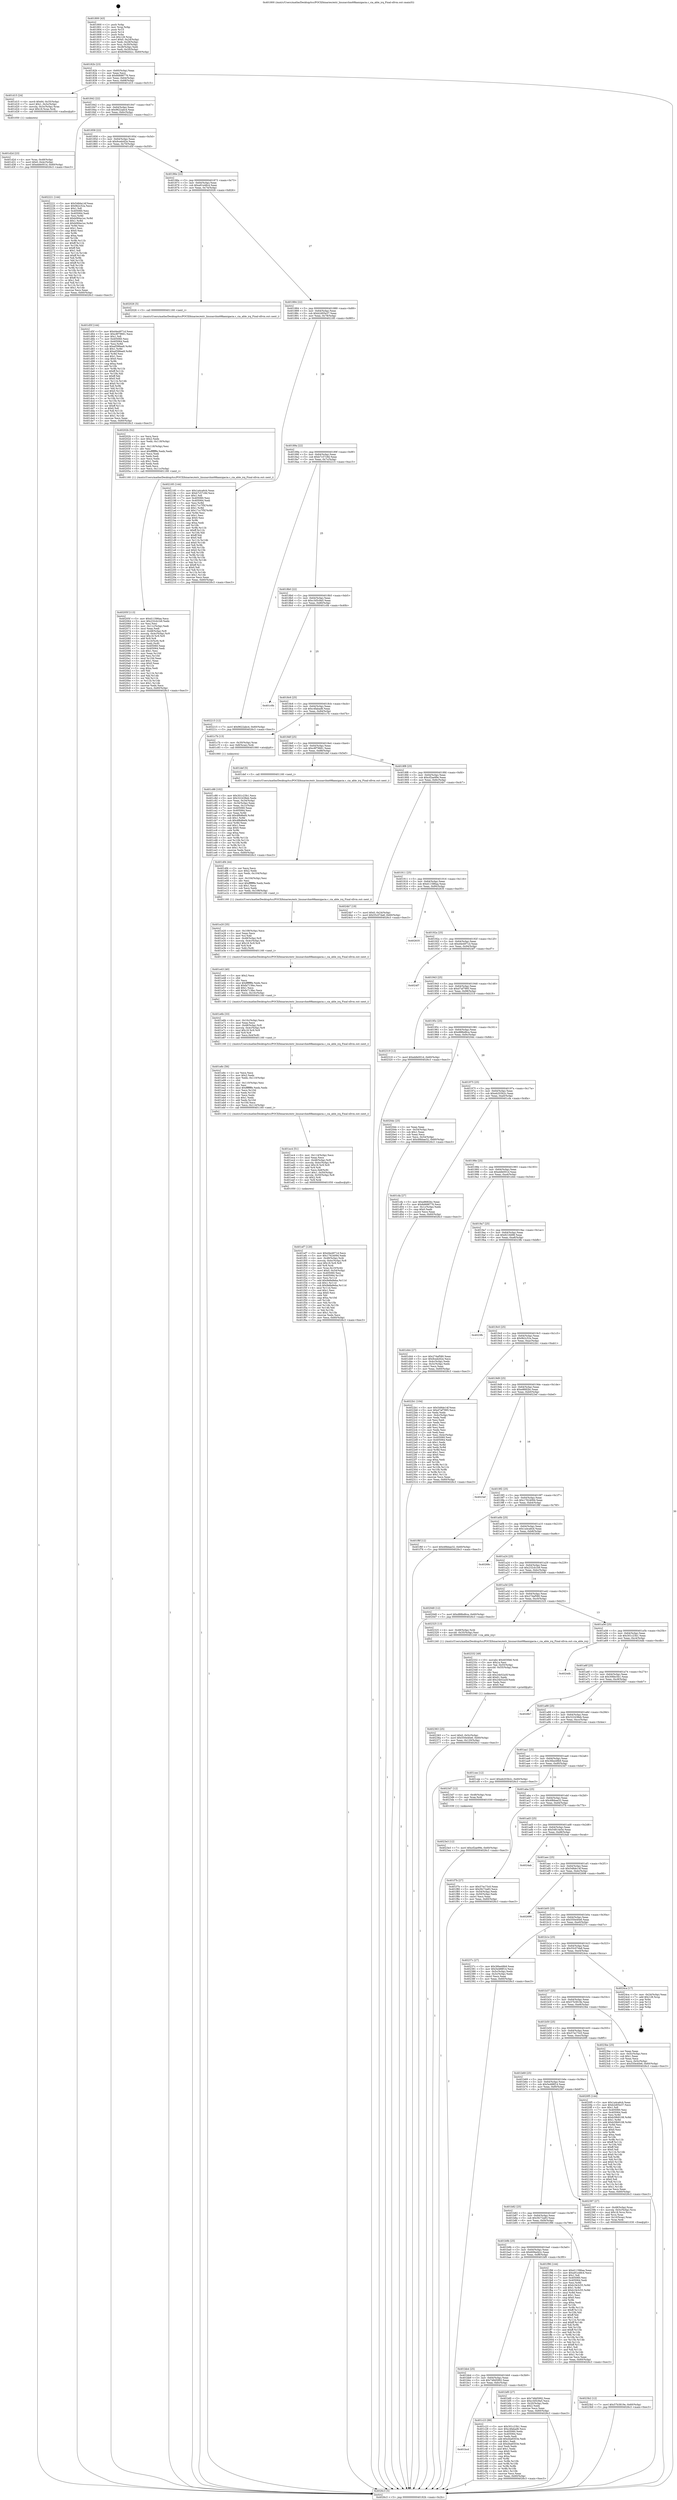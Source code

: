 digraph "0x401800" {
  label = "0x401800 (/mnt/c/Users/mathe/Desktop/tcc/POCII/binaries/extr_linuxarchm68kamigacia.c_cia_able_irq_Final-ollvm.out::main(0))"
  labelloc = "t"
  node[shape=record]

  Entry [label="",width=0.3,height=0.3,shape=circle,fillcolor=black,style=filled]
  "0x40182b" [label="{
     0x40182b [23]\l
     | [instrs]\l
     &nbsp;&nbsp;0x40182b \<+3\>: mov -0x60(%rbp),%eax\l
     &nbsp;&nbsp;0x40182e \<+2\>: mov %eax,%ecx\l
     &nbsp;&nbsp;0x401830 \<+6\>: sub $0x8d688776,%ecx\l
     &nbsp;&nbsp;0x401836 \<+3\>: mov %eax,-0x64(%rbp)\l
     &nbsp;&nbsp;0x401839 \<+3\>: mov %ecx,-0x68(%rbp)\l
     &nbsp;&nbsp;0x40183c \<+6\>: je 0000000000401d15 \<main+0x515\>\l
  }"]
  "0x401d15" [label="{
     0x401d15 [24]\l
     | [instrs]\l
     &nbsp;&nbsp;0x401d15 \<+4\>: movb $0x64,-0x35(%rbp)\l
     &nbsp;&nbsp;0x401d19 \<+7\>: movl $0x1,-0x3c(%rbp)\l
     &nbsp;&nbsp;0x401d20 \<+4\>: movslq -0x3c(%rbp),%rax\l
     &nbsp;&nbsp;0x401d24 \<+4\>: imul $0x18,%rax,%rdi\l
     &nbsp;&nbsp;0x401d28 \<+5\>: call 0000000000401050 \<malloc@plt\>\l
     | [calls]\l
     &nbsp;&nbsp;0x401050 \{1\} (unknown)\l
  }"]
  "0x401842" [label="{
     0x401842 [22]\l
     | [instrs]\l
     &nbsp;&nbsp;0x401842 \<+5\>: jmp 0000000000401847 \<main+0x47\>\l
     &nbsp;&nbsp;0x401847 \<+3\>: mov -0x64(%rbp),%eax\l
     &nbsp;&nbsp;0x40184a \<+5\>: sub $0x9622abc4,%eax\l
     &nbsp;&nbsp;0x40184f \<+3\>: mov %eax,-0x6c(%rbp)\l
     &nbsp;&nbsp;0x401852 \<+6\>: je 0000000000402221 \<main+0xa21\>\l
  }"]
  Exit [label="",width=0.3,height=0.3,shape=circle,fillcolor=black,style=filled,peripheries=2]
  "0x402221" [label="{
     0x402221 [144]\l
     | [instrs]\l
     &nbsp;&nbsp;0x402221 \<+5\>: mov $0x548de14f,%eax\l
     &nbsp;&nbsp;0x402226 \<+5\>: mov $0x9b2c52a,%ecx\l
     &nbsp;&nbsp;0x40222b \<+2\>: mov $0x1,%dl\l
     &nbsp;&nbsp;0x40222d \<+7\>: mov 0x405060,%esi\l
     &nbsp;&nbsp;0x402234 \<+7\>: mov 0x405064,%edi\l
     &nbsp;&nbsp;0x40223b \<+3\>: mov %esi,%r8d\l
     &nbsp;&nbsp;0x40223e \<+7\>: add $0xb084a1ec,%r8d\l
     &nbsp;&nbsp;0x402245 \<+4\>: sub $0x1,%r8d\l
     &nbsp;&nbsp;0x402249 \<+7\>: sub $0xb084a1ec,%r8d\l
     &nbsp;&nbsp;0x402250 \<+4\>: imul %r8d,%esi\l
     &nbsp;&nbsp;0x402254 \<+3\>: and $0x1,%esi\l
     &nbsp;&nbsp;0x402257 \<+3\>: cmp $0x0,%esi\l
     &nbsp;&nbsp;0x40225a \<+4\>: sete %r9b\l
     &nbsp;&nbsp;0x40225e \<+3\>: cmp $0xa,%edi\l
     &nbsp;&nbsp;0x402261 \<+4\>: setl %r10b\l
     &nbsp;&nbsp;0x402265 \<+3\>: mov %r9b,%r11b\l
     &nbsp;&nbsp;0x402268 \<+4\>: xor $0xff,%r11b\l
     &nbsp;&nbsp;0x40226c \<+3\>: mov %r10b,%bl\l
     &nbsp;&nbsp;0x40226f \<+3\>: xor $0xff,%bl\l
     &nbsp;&nbsp;0x402272 \<+3\>: xor $0x1,%dl\l
     &nbsp;&nbsp;0x402275 \<+3\>: mov %r11b,%r14b\l
     &nbsp;&nbsp;0x402278 \<+4\>: and $0xff,%r14b\l
     &nbsp;&nbsp;0x40227c \<+3\>: and %dl,%r9b\l
     &nbsp;&nbsp;0x40227f \<+3\>: mov %bl,%r15b\l
     &nbsp;&nbsp;0x402282 \<+4\>: and $0xff,%r15b\l
     &nbsp;&nbsp;0x402286 \<+3\>: and %dl,%r10b\l
     &nbsp;&nbsp;0x402289 \<+3\>: or %r9b,%r14b\l
     &nbsp;&nbsp;0x40228c \<+3\>: or %r10b,%r15b\l
     &nbsp;&nbsp;0x40228f \<+3\>: xor %r15b,%r14b\l
     &nbsp;&nbsp;0x402292 \<+3\>: or %bl,%r11b\l
     &nbsp;&nbsp;0x402295 \<+4\>: xor $0xff,%r11b\l
     &nbsp;&nbsp;0x402299 \<+3\>: or $0x1,%dl\l
     &nbsp;&nbsp;0x40229c \<+3\>: and %dl,%r11b\l
     &nbsp;&nbsp;0x40229f \<+3\>: or %r11b,%r14b\l
     &nbsp;&nbsp;0x4022a2 \<+4\>: test $0x1,%r14b\l
     &nbsp;&nbsp;0x4022a6 \<+3\>: cmovne %ecx,%eax\l
     &nbsp;&nbsp;0x4022a9 \<+3\>: mov %eax,-0x60(%rbp)\l
     &nbsp;&nbsp;0x4022ac \<+5\>: jmp 00000000004026c3 \<main+0xec3\>\l
  }"]
  "0x401858" [label="{
     0x401858 [22]\l
     | [instrs]\l
     &nbsp;&nbsp;0x401858 \<+5\>: jmp 000000000040185d \<main+0x5d\>\l
     &nbsp;&nbsp;0x40185d \<+3\>: mov -0x64(%rbp),%eax\l
     &nbsp;&nbsp;0x401860 \<+5\>: sub $0x9cedc62e,%eax\l
     &nbsp;&nbsp;0x401865 \<+3\>: mov %eax,-0x70(%rbp)\l
     &nbsp;&nbsp;0x401868 \<+6\>: je 0000000000401d5f \<main+0x55f\>\l
  }"]
  "0x4023e3" [label="{
     0x4023e3 [12]\l
     | [instrs]\l
     &nbsp;&nbsp;0x4023e3 \<+7\>: movl $0xcf2ae99e,-0x60(%rbp)\l
     &nbsp;&nbsp;0x4023ea \<+5\>: jmp 00000000004026c3 \<main+0xec3\>\l
  }"]
  "0x401d5f" [label="{
     0x401d5f [144]\l
     | [instrs]\l
     &nbsp;&nbsp;0x401d5f \<+5\>: mov $0xd4e4971d,%eax\l
     &nbsp;&nbsp;0x401d64 \<+5\>: mov $0xc8f79661,%ecx\l
     &nbsp;&nbsp;0x401d69 \<+2\>: mov $0x1,%dl\l
     &nbsp;&nbsp;0x401d6b \<+7\>: mov 0x405060,%esi\l
     &nbsp;&nbsp;0x401d72 \<+7\>: mov 0x405064,%edi\l
     &nbsp;&nbsp;0x401d79 \<+3\>: mov %esi,%r8d\l
     &nbsp;&nbsp;0x401d7c \<+7\>: sub $0xef396ee9,%r8d\l
     &nbsp;&nbsp;0x401d83 \<+4\>: sub $0x1,%r8d\l
     &nbsp;&nbsp;0x401d87 \<+7\>: add $0xef396ee9,%r8d\l
     &nbsp;&nbsp;0x401d8e \<+4\>: imul %r8d,%esi\l
     &nbsp;&nbsp;0x401d92 \<+3\>: and $0x1,%esi\l
     &nbsp;&nbsp;0x401d95 \<+3\>: cmp $0x0,%esi\l
     &nbsp;&nbsp;0x401d98 \<+4\>: sete %r9b\l
     &nbsp;&nbsp;0x401d9c \<+3\>: cmp $0xa,%edi\l
     &nbsp;&nbsp;0x401d9f \<+4\>: setl %r10b\l
     &nbsp;&nbsp;0x401da3 \<+3\>: mov %r9b,%r11b\l
     &nbsp;&nbsp;0x401da6 \<+4\>: xor $0xff,%r11b\l
     &nbsp;&nbsp;0x401daa \<+3\>: mov %r10b,%bl\l
     &nbsp;&nbsp;0x401dad \<+3\>: xor $0xff,%bl\l
     &nbsp;&nbsp;0x401db0 \<+3\>: xor $0x0,%dl\l
     &nbsp;&nbsp;0x401db3 \<+3\>: mov %r11b,%r14b\l
     &nbsp;&nbsp;0x401db6 \<+4\>: and $0x0,%r14b\l
     &nbsp;&nbsp;0x401dba \<+3\>: and %dl,%r9b\l
     &nbsp;&nbsp;0x401dbd \<+3\>: mov %bl,%r15b\l
     &nbsp;&nbsp;0x401dc0 \<+4\>: and $0x0,%r15b\l
     &nbsp;&nbsp;0x401dc4 \<+3\>: and %dl,%r10b\l
     &nbsp;&nbsp;0x401dc7 \<+3\>: or %r9b,%r14b\l
     &nbsp;&nbsp;0x401dca \<+3\>: or %r10b,%r15b\l
     &nbsp;&nbsp;0x401dcd \<+3\>: xor %r15b,%r14b\l
     &nbsp;&nbsp;0x401dd0 \<+3\>: or %bl,%r11b\l
     &nbsp;&nbsp;0x401dd3 \<+4\>: xor $0xff,%r11b\l
     &nbsp;&nbsp;0x401dd7 \<+3\>: or $0x0,%dl\l
     &nbsp;&nbsp;0x401dda \<+3\>: and %dl,%r11b\l
     &nbsp;&nbsp;0x401ddd \<+3\>: or %r11b,%r14b\l
     &nbsp;&nbsp;0x401de0 \<+4\>: test $0x1,%r14b\l
     &nbsp;&nbsp;0x401de4 \<+3\>: cmovne %ecx,%eax\l
     &nbsp;&nbsp;0x401de7 \<+3\>: mov %eax,-0x60(%rbp)\l
     &nbsp;&nbsp;0x401dea \<+5\>: jmp 00000000004026c3 \<main+0xec3\>\l
  }"]
  "0x40186e" [label="{
     0x40186e [22]\l
     | [instrs]\l
     &nbsp;&nbsp;0x40186e \<+5\>: jmp 0000000000401873 \<main+0x73\>\l
     &nbsp;&nbsp;0x401873 \<+3\>: mov -0x64(%rbp),%eax\l
     &nbsp;&nbsp;0x401876 \<+5\>: sub $0xa91e48c4,%eax\l
     &nbsp;&nbsp;0x40187b \<+3\>: mov %eax,-0x74(%rbp)\l
     &nbsp;&nbsp;0x40187e \<+6\>: je 0000000000402026 \<main+0x826\>\l
  }"]
  "0x4023b2" [label="{
     0x4023b2 [12]\l
     | [instrs]\l
     &nbsp;&nbsp;0x4023b2 \<+7\>: movl $0x57b3819e,-0x60(%rbp)\l
     &nbsp;&nbsp;0x4023b9 \<+5\>: jmp 00000000004026c3 \<main+0xec3\>\l
  }"]
  "0x402026" [label="{
     0x402026 [5]\l
     | [instrs]\l
     &nbsp;&nbsp;0x402026 \<+5\>: call 0000000000401160 \<next_i\>\l
     | [calls]\l
     &nbsp;&nbsp;0x401160 \{1\} (/mnt/c/Users/mathe/Desktop/tcc/POCII/binaries/extr_linuxarchm68kamigacia.c_cia_able_irq_Final-ollvm.out::next_i)\l
  }"]
  "0x401884" [label="{
     0x401884 [22]\l
     | [instrs]\l
     &nbsp;&nbsp;0x401884 \<+5\>: jmp 0000000000401889 \<main+0x89\>\l
     &nbsp;&nbsp;0x401889 \<+3\>: mov -0x64(%rbp),%eax\l
     &nbsp;&nbsp;0x40188c \<+5\>: sub $0xb2d05e37,%eax\l
     &nbsp;&nbsp;0x401891 \<+3\>: mov %eax,-0x78(%rbp)\l
     &nbsp;&nbsp;0x401894 \<+6\>: je 0000000000402185 \<main+0x985\>\l
  }"]
  "0x402363" [label="{
     0x402363 [25]\l
     | [instrs]\l
     &nbsp;&nbsp;0x402363 \<+7\>: movl $0x0,-0x5c(%rbp)\l
     &nbsp;&nbsp;0x40236a \<+7\>: movl $0x550e40e6,-0x60(%rbp)\l
     &nbsp;&nbsp;0x402371 \<+6\>: mov %eax,-0x120(%rbp)\l
     &nbsp;&nbsp;0x402377 \<+5\>: jmp 00000000004026c3 \<main+0xec3\>\l
  }"]
  "0x402185" [label="{
     0x402185 [144]\l
     | [instrs]\l
     &nbsp;&nbsp;0x402185 \<+5\>: mov $0x1a4ca6cb,%eax\l
     &nbsp;&nbsp;0x40218a \<+5\>: mov $0xb7c57c9d,%ecx\l
     &nbsp;&nbsp;0x40218f \<+2\>: mov $0x1,%dl\l
     &nbsp;&nbsp;0x402191 \<+7\>: mov 0x405060,%esi\l
     &nbsp;&nbsp;0x402198 \<+7\>: mov 0x405064,%edi\l
     &nbsp;&nbsp;0x40219f \<+3\>: mov %esi,%r8d\l
     &nbsp;&nbsp;0x4021a2 \<+7\>: sub $0x17cc7f5f,%r8d\l
     &nbsp;&nbsp;0x4021a9 \<+4\>: sub $0x1,%r8d\l
     &nbsp;&nbsp;0x4021ad \<+7\>: add $0x17cc7f5f,%r8d\l
     &nbsp;&nbsp;0x4021b4 \<+4\>: imul %r8d,%esi\l
     &nbsp;&nbsp;0x4021b8 \<+3\>: and $0x1,%esi\l
     &nbsp;&nbsp;0x4021bb \<+3\>: cmp $0x0,%esi\l
     &nbsp;&nbsp;0x4021be \<+4\>: sete %r9b\l
     &nbsp;&nbsp;0x4021c2 \<+3\>: cmp $0xa,%edi\l
     &nbsp;&nbsp;0x4021c5 \<+4\>: setl %r10b\l
     &nbsp;&nbsp;0x4021c9 \<+3\>: mov %r9b,%r11b\l
     &nbsp;&nbsp;0x4021cc \<+4\>: xor $0xff,%r11b\l
     &nbsp;&nbsp;0x4021d0 \<+3\>: mov %r10b,%bl\l
     &nbsp;&nbsp;0x4021d3 \<+3\>: xor $0xff,%bl\l
     &nbsp;&nbsp;0x4021d6 \<+3\>: xor $0x0,%dl\l
     &nbsp;&nbsp;0x4021d9 \<+3\>: mov %r11b,%r14b\l
     &nbsp;&nbsp;0x4021dc \<+4\>: and $0x0,%r14b\l
     &nbsp;&nbsp;0x4021e0 \<+3\>: and %dl,%r9b\l
     &nbsp;&nbsp;0x4021e3 \<+3\>: mov %bl,%r15b\l
     &nbsp;&nbsp;0x4021e6 \<+4\>: and $0x0,%r15b\l
     &nbsp;&nbsp;0x4021ea \<+3\>: and %dl,%r10b\l
     &nbsp;&nbsp;0x4021ed \<+3\>: or %r9b,%r14b\l
     &nbsp;&nbsp;0x4021f0 \<+3\>: or %r10b,%r15b\l
     &nbsp;&nbsp;0x4021f3 \<+3\>: xor %r15b,%r14b\l
     &nbsp;&nbsp;0x4021f6 \<+3\>: or %bl,%r11b\l
     &nbsp;&nbsp;0x4021f9 \<+4\>: xor $0xff,%r11b\l
     &nbsp;&nbsp;0x4021fd \<+3\>: or $0x0,%dl\l
     &nbsp;&nbsp;0x402200 \<+3\>: and %dl,%r11b\l
     &nbsp;&nbsp;0x402203 \<+3\>: or %r11b,%r14b\l
     &nbsp;&nbsp;0x402206 \<+4\>: test $0x1,%r14b\l
     &nbsp;&nbsp;0x40220a \<+3\>: cmovne %ecx,%eax\l
     &nbsp;&nbsp;0x40220d \<+3\>: mov %eax,-0x60(%rbp)\l
     &nbsp;&nbsp;0x402210 \<+5\>: jmp 00000000004026c3 \<main+0xec3\>\l
  }"]
  "0x40189a" [label="{
     0x40189a [22]\l
     | [instrs]\l
     &nbsp;&nbsp;0x40189a \<+5\>: jmp 000000000040189f \<main+0x9f\>\l
     &nbsp;&nbsp;0x40189f \<+3\>: mov -0x64(%rbp),%eax\l
     &nbsp;&nbsp;0x4018a2 \<+5\>: sub $0xb7c57c9d,%eax\l
     &nbsp;&nbsp;0x4018a7 \<+3\>: mov %eax,-0x7c(%rbp)\l
     &nbsp;&nbsp;0x4018aa \<+6\>: je 0000000000402215 \<main+0xa15\>\l
  }"]
  "0x402332" [label="{
     0x402332 [49]\l
     | [instrs]\l
     &nbsp;&nbsp;0x402332 \<+10\>: movabs $0x4030b6,%rdi\l
     &nbsp;&nbsp;0x40233c \<+5\>: mov $0x1a,%esi\l
     &nbsp;&nbsp;0x402341 \<+3\>: mov %al,-0x55(%rbp)\l
     &nbsp;&nbsp;0x402344 \<+4\>: movzbl -0x55(%rbp),%eax\l
     &nbsp;&nbsp;0x402348 \<+1\>: cltd\l
     &nbsp;&nbsp;0x402349 \<+2\>: idiv %esi\l
     &nbsp;&nbsp;0x40234b \<+6\>: sub $0x24b52a5f,%edx\l
     &nbsp;&nbsp;0x402351 \<+3\>: add $0x61,%edx\l
     &nbsp;&nbsp;0x402354 \<+6\>: add $0x24b52a5f,%edx\l
     &nbsp;&nbsp;0x40235a \<+2\>: mov %edx,%esi\l
     &nbsp;&nbsp;0x40235c \<+2\>: mov $0x0,%al\l
     &nbsp;&nbsp;0x40235e \<+5\>: call 0000000000401040 \<printf@plt\>\l
     | [calls]\l
     &nbsp;&nbsp;0x401040 \{1\} (unknown)\l
  }"]
  "0x402215" [label="{
     0x402215 [12]\l
     | [instrs]\l
     &nbsp;&nbsp;0x402215 \<+7\>: movl $0x9622abc4,-0x60(%rbp)\l
     &nbsp;&nbsp;0x40221c \<+5\>: jmp 00000000004026c3 \<main+0xec3\>\l
  }"]
  "0x4018b0" [label="{
     0x4018b0 [22]\l
     | [instrs]\l
     &nbsp;&nbsp;0x4018b0 \<+5\>: jmp 00000000004018b5 \<main+0xb5\>\l
     &nbsp;&nbsp;0x4018b5 \<+3\>: mov -0x64(%rbp),%eax\l
     &nbsp;&nbsp;0x4018b8 \<+5\>: sub $0xc3d5c9a5,%eax\l
     &nbsp;&nbsp;0x4018bd \<+3\>: mov %eax,-0x80(%rbp)\l
     &nbsp;&nbsp;0x4018c0 \<+6\>: je 0000000000401c0b \<main+0x40b\>\l
  }"]
  "0x40205f" [label="{
     0x40205f [113]\l
     | [instrs]\l
     &nbsp;&nbsp;0x40205f \<+5\>: mov $0xd11586aa,%ecx\l
     &nbsp;&nbsp;0x402064 \<+5\>: mov $0x232cb1b9,%edx\l
     &nbsp;&nbsp;0x402069 \<+2\>: xor %esi,%esi\l
     &nbsp;&nbsp;0x40206b \<+6\>: mov -0x11c(%rbp),%edi\l
     &nbsp;&nbsp;0x402071 \<+3\>: imul %eax,%edi\l
     &nbsp;&nbsp;0x402074 \<+4\>: mov -0x48(%rbp),%r8\l
     &nbsp;&nbsp;0x402078 \<+4\>: movslq -0x4c(%rbp),%r9\l
     &nbsp;&nbsp;0x40207c \<+4\>: imul $0x18,%r9,%r9\l
     &nbsp;&nbsp;0x402080 \<+3\>: add %r9,%r8\l
     &nbsp;&nbsp;0x402083 \<+4\>: mov 0x10(%r8),%r8\l
     &nbsp;&nbsp;0x402087 \<+3\>: mov %edi,(%r8)\l
     &nbsp;&nbsp;0x40208a \<+7\>: mov 0x405060,%eax\l
     &nbsp;&nbsp;0x402091 \<+7\>: mov 0x405064,%edi\l
     &nbsp;&nbsp;0x402098 \<+3\>: sub $0x1,%esi\l
     &nbsp;&nbsp;0x40209b \<+3\>: mov %eax,%r10d\l
     &nbsp;&nbsp;0x40209e \<+3\>: add %esi,%r10d\l
     &nbsp;&nbsp;0x4020a1 \<+4\>: imul %r10d,%eax\l
     &nbsp;&nbsp;0x4020a5 \<+3\>: and $0x1,%eax\l
     &nbsp;&nbsp;0x4020a8 \<+3\>: cmp $0x0,%eax\l
     &nbsp;&nbsp;0x4020ab \<+4\>: sete %r11b\l
     &nbsp;&nbsp;0x4020af \<+3\>: cmp $0xa,%edi\l
     &nbsp;&nbsp;0x4020b2 \<+3\>: setl %bl\l
     &nbsp;&nbsp;0x4020b5 \<+3\>: mov %r11b,%r14b\l
     &nbsp;&nbsp;0x4020b8 \<+3\>: and %bl,%r14b\l
     &nbsp;&nbsp;0x4020bb \<+3\>: xor %bl,%r11b\l
     &nbsp;&nbsp;0x4020be \<+3\>: or %r11b,%r14b\l
     &nbsp;&nbsp;0x4020c1 \<+4\>: test $0x1,%r14b\l
     &nbsp;&nbsp;0x4020c5 \<+3\>: cmovne %edx,%ecx\l
     &nbsp;&nbsp;0x4020c8 \<+3\>: mov %ecx,-0x60(%rbp)\l
     &nbsp;&nbsp;0x4020cb \<+5\>: jmp 00000000004026c3 \<main+0xec3\>\l
  }"]
  "0x401c0b" [label="{
     0x401c0b\l
  }", style=dashed]
  "0x4018c6" [label="{
     0x4018c6 [25]\l
     | [instrs]\l
     &nbsp;&nbsp;0x4018c6 \<+5\>: jmp 00000000004018cb \<main+0xcb\>\l
     &nbsp;&nbsp;0x4018cb \<+3\>: mov -0x64(%rbp),%eax\l
     &nbsp;&nbsp;0x4018ce \<+5\>: sub $0xc4fabad6,%eax\l
     &nbsp;&nbsp;0x4018d3 \<+6\>: mov %eax,-0x84(%rbp)\l
     &nbsp;&nbsp;0x4018d9 \<+6\>: je 0000000000401c7b \<main+0x47b\>\l
  }"]
  "0x40202b" [label="{
     0x40202b [52]\l
     | [instrs]\l
     &nbsp;&nbsp;0x40202b \<+2\>: xor %ecx,%ecx\l
     &nbsp;&nbsp;0x40202d \<+5\>: mov $0x2,%edx\l
     &nbsp;&nbsp;0x402032 \<+6\>: mov %edx,-0x118(%rbp)\l
     &nbsp;&nbsp;0x402038 \<+1\>: cltd\l
     &nbsp;&nbsp;0x402039 \<+6\>: mov -0x118(%rbp),%esi\l
     &nbsp;&nbsp;0x40203f \<+2\>: idiv %esi\l
     &nbsp;&nbsp;0x402041 \<+6\>: imul $0xfffffffe,%edx,%edx\l
     &nbsp;&nbsp;0x402047 \<+2\>: mov %ecx,%edi\l
     &nbsp;&nbsp;0x402049 \<+2\>: sub %edx,%edi\l
     &nbsp;&nbsp;0x40204b \<+2\>: mov %ecx,%edx\l
     &nbsp;&nbsp;0x40204d \<+3\>: sub $0x1,%edx\l
     &nbsp;&nbsp;0x402050 \<+2\>: add %edx,%edi\l
     &nbsp;&nbsp;0x402052 \<+2\>: sub %edi,%ecx\l
     &nbsp;&nbsp;0x402054 \<+6\>: mov %ecx,-0x11c(%rbp)\l
     &nbsp;&nbsp;0x40205a \<+5\>: call 0000000000401160 \<next_i\>\l
     | [calls]\l
     &nbsp;&nbsp;0x401160 \{1\} (/mnt/c/Users/mathe/Desktop/tcc/POCII/binaries/extr_linuxarchm68kamigacia.c_cia_able_irq_Final-ollvm.out::next_i)\l
  }"]
  "0x401c7b" [label="{
     0x401c7b [13]\l
     | [instrs]\l
     &nbsp;&nbsp;0x401c7b \<+4\>: mov -0x30(%rbp),%rax\l
     &nbsp;&nbsp;0x401c7f \<+4\>: mov 0x8(%rax),%rdi\l
     &nbsp;&nbsp;0x401c83 \<+5\>: call 0000000000401060 \<atoi@plt\>\l
     | [calls]\l
     &nbsp;&nbsp;0x401060 \{1\} (unknown)\l
  }"]
  "0x4018df" [label="{
     0x4018df [25]\l
     | [instrs]\l
     &nbsp;&nbsp;0x4018df \<+5\>: jmp 00000000004018e4 \<main+0xe4\>\l
     &nbsp;&nbsp;0x4018e4 \<+3\>: mov -0x64(%rbp),%eax\l
     &nbsp;&nbsp;0x4018e7 \<+5\>: sub $0xc8f79661,%eax\l
     &nbsp;&nbsp;0x4018ec \<+6\>: mov %eax,-0x88(%rbp)\l
     &nbsp;&nbsp;0x4018f2 \<+6\>: je 0000000000401def \<main+0x5ef\>\l
  }"]
  "0x401ef7" [label="{
     0x401ef7 [120]\l
     | [instrs]\l
     &nbsp;&nbsp;0x401ef7 \<+5\>: mov $0xd4e4971d,%ecx\l
     &nbsp;&nbsp;0x401efc \<+5\>: mov $0x17624094,%edx\l
     &nbsp;&nbsp;0x401f01 \<+4\>: mov -0x48(%rbp),%rdi\l
     &nbsp;&nbsp;0x401f05 \<+4\>: movslq -0x4c(%rbp),%r8\l
     &nbsp;&nbsp;0x401f09 \<+4\>: imul $0x18,%r8,%r8\l
     &nbsp;&nbsp;0x401f0d \<+3\>: add %r8,%rdi\l
     &nbsp;&nbsp;0x401f10 \<+4\>: mov %rax,0x10(%rdi)\l
     &nbsp;&nbsp;0x401f14 \<+7\>: movl $0x0,-0x54(%rbp)\l
     &nbsp;&nbsp;0x401f1b \<+7\>: mov 0x405060,%esi\l
     &nbsp;&nbsp;0x401f22 \<+8\>: mov 0x405064,%r10d\l
     &nbsp;&nbsp;0x401f2a \<+3\>: mov %esi,%r11d\l
     &nbsp;&nbsp;0x401f2d \<+7\>: add $0x9e8a9eba,%r11d\l
     &nbsp;&nbsp;0x401f34 \<+4\>: sub $0x1,%r11d\l
     &nbsp;&nbsp;0x401f38 \<+7\>: sub $0x9e8a9eba,%r11d\l
     &nbsp;&nbsp;0x401f3f \<+4\>: imul %r11d,%esi\l
     &nbsp;&nbsp;0x401f43 \<+3\>: and $0x1,%esi\l
     &nbsp;&nbsp;0x401f46 \<+3\>: cmp $0x0,%esi\l
     &nbsp;&nbsp;0x401f49 \<+3\>: sete %bl\l
     &nbsp;&nbsp;0x401f4c \<+4\>: cmp $0xa,%r10d\l
     &nbsp;&nbsp;0x401f50 \<+4\>: setl %r14b\l
     &nbsp;&nbsp;0x401f54 \<+3\>: mov %bl,%r15b\l
     &nbsp;&nbsp;0x401f57 \<+3\>: and %r14b,%r15b\l
     &nbsp;&nbsp;0x401f5a \<+3\>: xor %r14b,%bl\l
     &nbsp;&nbsp;0x401f5d \<+3\>: or %bl,%r15b\l
     &nbsp;&nbsp;0x401f60 \<+4\>: test $0x1,%r15b\l
     &nbsp;&nbsp;0x401f64 \<+3\>: cmovne %edx,%ecx\l
     &nbsp;&nbsp;0x401f67 \<+3\>: mov %ecx,-0x60(%rbp)\l
     &nbsp;&nbsp;0x401f6a \<+5\>: jmp 00000000004026c3 \<main+0xec3\>\l
  }"]
  "0x401def" [label="{
     0x401def [5]\l
     | [instrs]\l
     &nbsp;&nbsp;0x401def \<+5\>: call 0000000000401160 \<next_i\>\l
     | [calls]\l
     &nbsp;&nbsp;0x401160 \{1\} (/mnt/c/Users/mathe/Desktop/tcc/POCII/binaries/extr_linuxarchm68kamigacia.c_cia_able_irq_Final-ollvm.out::next_i)\l
  }"]
  "0x4018f8" [label="{
     0x4018f8 [25]\l
     | [instrs]\l
     &nbsp;&nbsp;0x4018f8 \<+5\>: jmp 00000000004018fd \<main+0xfd\>\l
     &nbsp;&nbsp;0x4018fd \<+3\>: mov -0x64(%rbp),%eax\l
     &nbsp;&nbsp;0x401900 \<+5\>: sub $0xcf2ae99e,%eax\l
     &nbsp;&nbsp;0x401905 \<+6\>: mov %eax,-0x8c(%rbp)\l
     &nbsp;&nbsp;0x40190b \<+6\>: je 00000000004024b7 \<main+0xcb7\>\l
  }"]
  "0x401ec4" [label="{
     0x401ec4 [51]\l
     | [instrs]\l
     &nbsp;&nbsp;0x401ec4 \<+6\>: mov -0x114(%rbp),%ecx\l
     &nbsp;&nbsp;0x401eca \<+3\>: imul %eax,%ecx\l
     &nbsp;&nbsp;0x401ecd \<+4\>: mov -0x48(%rbp),%r8\l
     &nbsp;&nbsp;0x401ed1 \<+4\>: movslq -0x4c(%rbp),%r9\l
     &nbsp;&nbsp;0x401ed5 \<+4\>: imul $0x18,%r9,%r9\l
     &nbsp;&nbsp;0x401ed9 \<+3\>: add %r9,%r8\l
     &nbsp;&nbsp;0x401edc \<+4\>: mov %ecx,0x8(%r8)\l
     &nbsp;&nbsp;0x401ee0 \<+7\>: movl $0x1,-0x50(%rbp)\l
     &nbsp;&nbsp;0x401ee7 \<+4\>: movslq -0x50(%rbp),%r8\l
     &nbsp;&nbsp;0x401eeb \<+4\>: shl $0x2,%r8\l
     &nbsp;&nbsp;0x401eef \<+3\>: mov %r8,%rdi\l
     &nbsp;&nbsp;0x401ef2 \<+5\>: call 0000000000401050 \<malloc@plt\>\l
     | [calls]\l
     &nbsp;&nbsp;0x401050 \{1\} (unknown)\l
  }"]
  "0x4024b7" [label="{
     0x4024b7 [19]\l
     | [instrs]\l
     &nbsp;&nbsp;0x4024b7 \<+7\>: movl $0x0,-0x24(%rbp)\l
     &nbsp;&nbsp;0x4024be \<+7\>: movl $0x55c07da8,-0x60(%rbp)\l
     &nbsp;&nbsp;0x4024c5 \<+5\>: jmp 00000000004026c3 \<main+0xec3\>\l
  }"]
  "0x401911" [label="{
     0x401911 [25]\l
     | [instrs]\l
     &nbsp;&nbsp;0x401911 \<+5\>: jmp 0000000000401916 \<main+0x116\>\l
     &nbsp;&nbsp;0x401916 \<+3\>: mov -0x64(%rbp),%eax\l
     &nbsp;&nbsp;0x401919 \<+5\>: sub $0xd11586aa,%eax\l
     &nbsp;&nbsp;0x40191e \<+6\>: mov %eax,-0x90(%rbp)\l
     &nbsp;&nbsp;0x401924 \<+6\>: je 0000000000402635 \<main+0xe35\>\l
  }"]
  "0x401e8c" [label="{
     0x401e8c [56]\l
     | [instrs]\l
     &nbsp;&nbsp;0x401e8c \<+2\>: xor %ecx,%ecx\l
     &nbsp;&nbsp;0x401e8e \<+5\>: mov $0x2,%edx\l
     &nbsp;&nbsp;0x401e93 \<+6\>: mov %edx,-0x110(%rbp)\l
     &nbsp;&nbsp;0x401e99 \<+1\>: cltd\l
     &nbsp;&nbsp;0x401e9a \<+6\>: mov -0x110(%rbp),%esi\l
     &nbsp;&nbsp;0x401ea0 \<+2\>: idiv %esi\l
     &nbsp;&nbsp;0x401ea2 \<+6\>: imul $0xfffffffe,%edx,%edx\l
     &nbsp;&nbsp;0x401ea8 \<+3\>: mov %ecx,%r10d\l
     &nbsp;&nbsp;0x401eab \<+3\>: sub %edx,%r10d\l
     &nbsp;&nbsp;0x401eae \<+2\>: mov %ecx,%edx\l
     &nbsp;&nbsp;0x401eb0 \<+3\>: sub $0x1,%edx\l
     &nbsp;&nbsp;0x401eb3 \<+3\>: add %edx,%r10d\l
     &nbsp;&nbsp;0x401eb6 \<+3\>: sub %r10d,%ecx\l
     &nbsp;&nbsp;0x401eb9 \<+6\>: mov %ecx,-0x114(%rbp)\l
     &nbsp;&nbsp;0x401ebf \<+5\>: call 0000000000401160 \<next_i\>\l
     | [calls]\l
     &nbsp;&nbsp;0x401160 \{1\} (/mnt/c/Users/mathe/Desktop/tcc/POCII/binaries/extr_linuxarchm68kamigacia.c_cia_able_irq_Final-ollvm.out::next_i)\l
  }"]
  "0x402635" [label="{
     0x402635\l
  }", style=dashed]
  "0x40192a" [label="{
     0x40192a [25]\l
     | [instrs]\l
     &nbsp;&nbsp;0x40192a \<+5\>: jmp 000000000040192f \<main+0x12f\>\l
     &nbsp;&nbsp;0x40192f \<+3\>: mov -0x64(%rbp),%eax\l
     &nbsp;&nbsp;0x401932 \<+5\>: sub $0xd4e4971d,%eax\l
     &nbsp;&nbsp;0x401937 \<+6\>: mov %eax,-0x94(%rbp)\l
     &nbsp;&nbsp;0x40193d \<+6\>: je 00000000004024f7 \<main+0xcf7\>\l
  }"]
  "0x401e6b" [label="{
     0x401e6b [33]\l
     | [instrs]\l
     &nbsp;&nbsp;0x401e6b \<+6\>: mov -0x10c(%rbp),%ecx\l
     &nbsp;&nbsp;0x401e71 \<+3\>: imul %eax,%ecx\l
     &nbsp;&nbsp;0x401e74 \<+4\>: mov -0x48(%rbp),%r8\l
     &nbsp;&nbsp;0x401e78 \<+4\>: movslq -0x4c(%rbp),%r9\l
     &nbsp;&nbsp;0x401e7c \<+4\>: imul $0x18,%r9,%r9\l
     &nbsp;&nbsp;0x401e80 \<+3\>: add %r9,%r8\l
     &nbsp;&nbsp;0x401e83 \<+4\>: mov %ecx,0x4(%r8)\l
     &nbsp;&nbsp;0x401e87 \<+5\>: call 0000000000401160 \<next_i\>\l
     | [calls]\l
     &nbsp;&nbsp;0x401160 \{1\} (/mnt/c/Users/mathe/Desktop/tcc/POCII/binaries/extr_linuxarchm68kamigacia.c_cia_able_irq_Final-ollvm.out::next_i)\l
  }"]
  "0x4024f7" [label="{
     0x4024f7\l
  }", style=dashed]
  "0x401943" [label="{
     0x401943 [25]\l
     | [instrs]\l
     &nbsp;&nbsp;0x401943 \<+5\>: jmp 0000000000401948 \<main+0x148\>\l
     &nbsp;&nbsp;0x401948 \<+3\>: mov -0x64(%rbp),%eax\l
     &nbsp;&nbsp;0x40194b \<+5\>: sub $0xd7af7995,%eax\l
     &nbsp;&nbsp;0x401950 \<+6\>: mov %eax,-0x98(%rbp)\l
     &nbsp;&nbsp;0x401956 \<+6\>: je 0000000000402319 \<main+0xb19\>\l
  }"]
  "0x401e43" [label="{
     0x401e43 [40]\l
     | [instrs]\l
     &nbsp;&nbsp;0x401e43 \<+5\>: mov $0x2,%ecx\l
     &nbsp;&nbsp;0x401e48 \<+1\>: cltd\l
     &nbsp;&nbsp;0x401e49 \<+2\>: idiv %ecx\l
     &nbsp;&nbsp;0x401e4b \<+6\>: imul $0xfffffffe,%edx,%ecx\l
     &nbsp;&nbsp;0x401e51 \<+6\>: sub $0xfa713fec,%ecx\l
     &nbsp;&nbsp;0x401e57 \<+3\>: add $0x1,%ecx\l
     &nbsp;&nbsp;0x401e5a \<+6\>: add $0xfa713fec,%ecx\l
     &nbsp;&nbsp;0x401e60 \<+6\>: mov %ecx,-0x10c(%rbp)\l
     &nbsp;&nbsp;0x401e66 \<+5\>: call 0000000000401160 \<next_i\>\l
     | [calls]\l
     &nbsp;&nbsp;0x401160 \{1\} (/mnt/c/Users/mathe/Desktop/tcc/POCII/binaries/extr_linuxarchm68kamigacia.c_cia_able_irq_Final-ollvm.out::next_i)\l
  }"]
  "0x402319" [label="{
     0x402319 [12]\l
     | [instrs]\l
     &nbsp;&nbsp;0x402319 \<+7\>: movl $0xebfe001d,-0x60(%rbp)\l
     &nbsp;&nbsp;0x402320 \<+5\>: jmp 00000000004026c3 \<main+0xec3\>\l
  }"]
  "0x40195c" [label="{
     0x40195c [25]\l
     | [instrs]\l
     &nbsp;&nbsp;0x40195c \<+5\>: jmp 0000000000401961 \<main+0x161\>\l
     &nbsp;&nbsp;0x401961 \<+3\>: mov -0x64(%rbp),%eax\l
     &nbsp;&nbsp;0x401964 \<+5\>: sub $0xd88bd6ca,%eax\l
     &nbsp;&nbsp;0x401969 \<+6\>: mov %eax,-0x9c(%rbp)\l
     &nbsp;&nbsp;0x40196f \<+6\>: je 00000000004020dc \<main+0x8dc\>\l
  }"]
  "0x401e20" [label="{
     0x401e20 [35]\l
     | [instrs]\l
     &nbsp;&nbsp;0x401e20 \<+6\>: mov -0x108(%rbp),%ecx\l
     &nbsp;&nbsp;0x401e26 \<+3\>: imul %eax,%ecx\l
     &nbsp;&nbsp;0x401e29 \<+3\>: mov %cl,%dil\l
     &nbsp;&nbsp;0x401e2c \<+4\>: mov -0x48(%rbp),%r8\l
     &nbsp;&nbsp;0x401e30 \<+4\>: movslq -0x4c(%rbp),%r9\l
     &nbsp;&nbsp;0x401e34 \<+4\>: imul $0x18,%r9,%r9\l
     &nbsp;&nbsp;0x401e38 \<+3\>: add %r9,%r8\l
     &nbsp;&nbsp;0x401e3b \<+3\>: mov %dil,(%r8)\l
     &nbsp;&nbsp;0x401e3e \<+5\>: call 0000000000401160 \<next_i\>\l
     | [calls]\l
     &nbsp;&nbsp;0x401160 \{1\} (/mnt/c/Users/mathe/Desktop/tcc/POCII/binaries/extr_linuxarchm68kamigacia.c_cia_able_irq_Final-ollvm.out::next_i)\l
  }"]
  "0x4020dc" [label="{
     0x4020dc [25]\l
     | [instrs]\l
     &nbsp;&nbsp;0x4020dc \<+2\>: xor %eax,%eax\l
     &nbsp;&nbsp;0x4020de \<+3\>: mov -0x54(%rbp),%ecx\l
     &nbsp;&nbsp;0x4020e1 \<+3\>: sub $0x1,%eax\l
     &nbsp;&nbsp;0x4020e4 \<+2\>: sub %eax,%ecx\l
     &nbsp;&nbsp;0x4020e6 \<+3\>: mov %ecx,-0x54(%rbp)\l
     &nbsp;&nbsp;0x4020e9 \<+7\>: movl $0x49bbae32,-0x60(%rbp)\l
     &nbsp;&nbsp;0x4020f0 \<+5\>: jmp 00000000004026c3 \<main+0xec3\>\l
  }"]
  "0x401975" [label="{
     0x401975 [25]\l
     | [instrs]\l
     &nbsp;&nbsp;0x401975 \<+5\>: jmp 000000000040197a \<main+0x17a\>\l
     &nbsp;&nbsp;0x40197a \<+3\>: mov -0x64(%rbp),%eax\l
     &nbsp;&nbsp;0x40197d \<+5\>: sub $0xeb203b2c,%eax\l
     &nbsp;&nbsp;0x401982 \<+6\>: mov %eax,-0xa0(%rbp)\l
     &nbsp;&nbsp;0x401988 \<+6\>: je 0000000000401cfa \<main+0x4fa\>\l
  }"]
  "0x401df4" [label="{
     0x401df4 [44]\l
     | [instrs]\l
     &nbsp;&nbsp;0x401df4 \<+2\>: xor %ecx,%ecx\l
     &nbsp;&nbsp;0x401df6 \<+5\>: mov $0x2,%edx\l
     &nbsp;&nbsp;0x401dfb \<+6\>: mov %edx,-0x104(%rbp)\l
     &nbsp;&nbsp;0x401e01 \<+1\>: cltd\l
     &nbsp;&nbsp;0x401e02 \<+6\>: mov -0x104(%rbp),%esi\l
     &nbsp;&nbsp;0x401e08 \<+2\>: idiv %esi\l
     &nbsp;&nbsp;0x401e0a \<+6\>: imul $0xfffffffe,%edx,%edx\l
     &nbsp;&nbsp;0x401e10 \<+3\>: sub $0x1,%ecx\l
     &nbsp;&nbsp;0x401e13 \<+2\>: sub %ecx,%edx\l
     &nbsp;&nbsp;0x401e15 \<+6\>: mov %edx,-0x108(%rbp)\l
     &nbsp;&nbsp;0x401e1b \<+5\>: call 0000000000401160 \<next_i\>\l
     | [calls]\l
     &nbsp;&nbsp;0x401160 \{1\} (/mnt/c/Users/mathe/Desktop/tcc/POCII/binaries/extr_linuxarchm68kamigacia.c_cia_able_irq_Final-ollvm.out::next_i)\l
  }"]
  "0x401cfa" [label="{
     0x401cfa [27]\l
     | [instrs]\l
     &nbsp;&nbsp;0x401cfa \<+5\>: mov $0xe8682bc,%eax\l
     &nbsp;&nbsp;0x401cff \<+5\>: mov $0x8d688776,%ecx\l
     &nbsp;&nbsp;0x401d04 \<+3\>: mov -0x1c(%rbp),%edx\l
     &nbsp;&nbsp;0x401d07 \<+3\>: cmp $0x0,%edx\l
     &nbsp;&nbsp;0x401d0a \<+3\>: cmove %ecx,%eax\l
     &nbsp;&nbsp;0x401d0d \<+3\>: mov %eax,-0x60(%rbp)\l
     &nbsp;&nbsp;0x401d10 \<+5\>: jmp 00000000004026c3 \<main+0xec3\>\l
  }"]
  "0x40198e" [label="{
     0x40198e [25]\l
     | [instrs]\l
     &nbsp;&nbsp;0x40198e \<+5\>: jmp 0000000000401993 \<main+0x193\>\l
     &nbsp;&nbsp;0x401993 \<+3\>: mov -0x64(%rbp),%eax\l
     &nbsp;&nbsp;0x401996 \<+5\>: sub $0xebfe001d,%eax\l
     &nbsp;&nbsp;0x40199b \<+6\>: mov %eax,-0xa4(%rbp)\l
     &nbsp;&nbsp;0x4019a1 \<+6\>: je 0000000000401d44 \<main+0x544\>\l
  }"]
  "0x401d2d" [label="{
     0x401d2d [23]\l
     | [instrs]\l
     &nbsp;&nbsp;0x401d2d \<+4\>: mov %rax,-0x48(%rbp)\l
     &nbsp;&nbsp;0x401d31 \<+7\>: movl $0x0,-0x4c(%rbp)\l
     &nbsp;&nbsp;0x401d38 \<+7\>: movl $0xebfe001d,-0x60(%rbp)\l
     &nbsp;&nbsp;0x401d3f \<+5\>: jmp 00000000004026c3 \<main+0xec3\>\l
  }"]
  "0x401d44" [label="{
     0x401d44 [27]\l
     | [instrs]\l
     &nbsp;&nbsp;0x401d44 \<+5\>: mov $0x27daf580,%eax\l
     &nbsp;&nbsp;0x401d49 \<+5\>: mov $0x9cedc62e,%ecx\l
     &nbsp;&nbsp;0x401d4e \<+3\>: mov -0x4c(%rbp),%edx\l
     &nbsp;&nbsp;0x401d51 \<+3\>: cmp -0x3c(%rbp),%edx\l
     &nbsp;&nbsp;0x401d54 \<+3\>: cmovl %ecx,%eax\l
     &nbsp;&nbsp;0x401d57 \<+3\>: mov %eax,-0x60(%rbp)\l
     &nbsp;&nbsp;0x401d5a \<+5\>: jmp 00000000004026c3 \<main+0xec3\>\l
  }"]
  "0x4019a7" [label="{
     0x4019a7 [25]\l
     | [instrs]\l
     &nbsp;&nbsp;0x4019a7 \<+5\>: jmp 00000000004019ac \<main+0x1ac\>\l
     &nbsp;&nbsp;0x4019ac \<+3\>: mov -0x64(%rbp),%eax\l
     &nbsp;&nbsp;0x4019af \<+5\>: sub $0x8218d98,%eax\l
     &nbsp;&nbsp;0x4019b4 \<+6\>: mov %eax,-0xa8(%rbp)\l
     &nbsp;&nbsp;0x4019ba \<+6\>: je 00000000004023fb \<main+0xbfb\>\l
  }"]
  "0x401c88" [label="{
     0x401c88 [102]\l
     | [instrs]\l
     &nbsp;&nbsp;0x401c88 \<+5\>: mov $0x301c23b1,%ecx\l
     &nbsp;&nbsp;0x401c8d \<+5\>: mov $0x322438eb,%edx\l
     &nbsp;&nbsp;0x401c92 \<+3\>: mov %eax,-0x34(%rbp)\l
     &nbsp;&nbsp;0x401c95 \<+3\>: mov -0x34(%rbp),%eax\l
     &nbsp;&nbsp;0x401c98 \<+3\>: mov %eax,-0x1c(%rbp)\l
     &nbsp;&nbsp;0x401c9b \<+7\>: mov 0x405060,%eax\l
     &nbsp;&nbsp;0x401ca2 \<+7\>: mov 0x405064,%esi\l
     &nbsp;&nbsp;0x401ca9 \<+3\>: mov %eax,%r8d\l
     &nbsp;&nbsp;0x401cac \<+7\>: add $0x4f6d6ef4,%r8d\l
     &nbsp;&nbsp;0x401cb3 \<+4\>: sub $0x1,%r8d\l
     &nbsp;&nbsp;0x401cb7 \<+7\>: sub $0x4f6d6ef4,%r8d\l
     &nbsp;&nbsp;0x401cbe \<+4\>: imul %r8d,%eax\l
     &nbsp;&nbsp;0x401cc2 \<+3\>: and $0x1,%eax\l
     &nbsp;&nbsp;0x401cc5 \<+3\>: cmp $0x0,%eax\l
     &nbsp;&nbsp;0x401cc8 \<+4\>: sete %r9b\l
     &nbsp;&nbsp;0x401ccc \<+3\>: cmp $0xa,%esi\l
     &nbsp;&nbsp;0x401ccf \<+4\>: setl %r10b\l
     &nbsp;&nbsp;0x401cd3 \<+3\>: mov %r9b,%r11b\l
     &nbsp;&nbsp;0x401cd6 \<+3\>: and %r10b,%r11b\l
     &nbsp;&nbsp;0x401cd9 \<+3\>: xor %r10b,%r9b\l
     &nbsp;&nbsp;0x401cdc \<+3\>: or %r9b,%r11b\l
     &nbsp;&nbsp;0x401cdf \<+4\>: test $0x1,%r11b\l
     &nbsp;&nbsp;0x401ce3 \<+3\>: cmovne %edx,%ecx\l
     &nbsp;&nbsp;0x401ce6 \<+3\>: mov %ecx,-0x60(%rbp)\l
     &nbsp;&nbsp;0x401ce9 \<+5\>: jmp 00000000004026c3 \<main+0xec3\>\l
  }"]
  "0x4023fb" [label="{
     0x4023fb\l
  }", style=dashed]
  "0x4019c0" [label="{
     0x4019c0 [25]\l
     | [instrs]\l
     &nbsp;&nbsp;0x4019c0 \<+5\>: jmp 00000000004019c5 \<main+0x1c5\>\l
     &nbsp;&nbsp;0x4019c5 \<+3\>: mov -0x64(%rbp),%eax\l
     &nbsp;&nbsp;0x4019c8 \<+5\>: sub $0x9b2c52a,%eax\l
     &nbsp;&nbsp;0x4019cd \<+6\>: mov %eax,-0xac(%rbp)\l
     &nbsp;&nbsp;0x4019d3 \<+6\>: je 00000000004022b1 \<main+0xab1\>\l
  }"]
  "0x401bcd" [label="{
     0x401bcd\l
  }", style=dashed]
  "0x4022b1" [label="{
     0x4022b1 [104]\l
     | [instrs]\l
     &nbsp;&nbsp;0x4022b1 \<+5\>: mov $0x548de14f,%eax\l
     &nbsp;&nbsp;0x4022b6 \<+5\>: mov $0xd7af7995,%ecx\l
     &nbsp;&nbsp;0x4022bb \<+2\>: xor %edx,%edx\l
     &nbsp;&nbsp;0x4022bd \<+3\>: mov -0x4c(%rbp),%esi\l
     &nbsp;&nbsp;0x4022c0 \<+2\>: mov %edx,%edi\l
     &nbsp;&nbsp;0x4022c2 \<+2\>: sub %esi,%edi\l
     &nbsp;&nbsp;0x4022c4 \<+2\>: mov %edx,%esi\l
     &nbsp;&nbsp;0x4022c6 \<+3\>: sub $0x1,%esi\l
     &nbsp;&nbsp;0x4022c9 \<+2\>: add %esi,%edi\l
     &nbsp;&nbsp;0x4022cb \<+2\>: mov %edx,%esi\l
     &nbsp;&nbsp;0x4022cd \<+2\>: sub %edi,%esi\l
     &nbsp;&nbsp;0x4022cf \<+3\>: mov %esi,-0x4c(%rbp)\l
     &nbsp;&nbsp;0x4022d2 \<+7\>: mov 0x405060,%esi\l
     &nbsp;&nbsp;0x4022d9 \<+7\>: mov 0x405064,%edi\l
     &nbsp;&nbsp;0x4022e0 \<+3\>: sub $0x1,%edx\l
     &nbsp;&nbsp;0x4022e3 \<+3\>: mov %esi,%r8d\l
     &nbsp;&nbsp;0x4022e6 \<+3\>: add %edx,%r8d\l
     &nbsp;&nbsp;0x4022e9 \<+4\>: imul %r8d,%esi\l
     &nbsp;&nbsp;0x4022ed \<+3\>: and $0x1,%esi\l
     &nbsp;&nbsp;0x4022f0 \<+3\>: cmp $0x0,%esi\l
     &nbsp;&nbsp;0x4022f3 \<+4\>: sete %r9b\l
     &nbsp;&nbsp;0x4022f7 \<+3\>: cmp $0xa,%edi\l
     &nbsp;&nbsp;0x4022fa \<+4\>: setl %r10b\l
     &nbsp;&nbsp;0x4022fe \<+3\>: mov %r9b,%r11b\l
     &nbsp;&nbsp;0x402301 \<+3\>: and %r10b,%r11b\l
     &nbsp;&nbsp;0x402304 \<+3\>: xor %r10b,%r9b\l
     &nbsp;&nbsp;0x402307 \<+3\>: or %r9b,%r11b\l
     &nbsp;&nbsp;0x40230a \<+4\>: test $0x1,%r11b\l
     &nbsp;&nbsp;0x40230e \<+3\>: cmovne %ecx,%eax\l
     &nbsp;&nbsp;0x402311 \<+3\>: mov %eax,-0x60(%rbp)\l
     &nbsp;&nbsp;0x402314 \<+5\>: jmp 00000000004026c3 \<main+0xec3\>\l
  }"]
  "0x4019d9" [label="{
     0x4019d9 [25]\l
     | [instrs]\l
     &nbsp;&nbsp;0x4019d9 \<+5\>: jmp 00000000004019de \<main+0x1de\>\l
     &nbsp;&nbsp;0x4019de \<+3\>: mov -0x64(%rbp),%eax\l
     &nbsp;&nbsp;0x4019e1 \<+5\>: sub $0xe8682bc,%eax\l
     &nbsp;&nbsp;0x4019e6 \<+6\>: mov %eax,-0xb0(%rbp)\l
     &nbsp;&nbsp;0x4019ec \<+6\>: je 00000000004023ef \<main+0xbef\>\l
  }"]
  "0x401c23" [label="{
     0x401c23 [88]\l
     | [instrs]\l
     &nbsp;&nbsp;0x401c23 \<+5\>: mov $0x301c23b1,%eax\l
     &nbsp;&nbsp;0x401c28 \<+5\>: mov $0xc4fabad6,%ecx\l
     &nbsp;&nbsp;0x401c2d \<+7\>: mov 0x405060,%edx\l
     &nbsp;&nbsp;0x401c34 \<+7\>: mov 0x405064,%esi\l
     &nbsp;&nbsp;0x401c3b \<+2\>: mov %edx,%edi\l
     &nbsp;&nbsp;0x401c3d \<+6\>: add $0xd4a6503e,%edi\l
     &nbsp;&nbsp;0x401c43 \<+3\>: sub $0x1,%edi\l
     &nbsp;&nbsp;0x401c46 \<+6\>: sub $0xd4a6503e,%edi\l
     &nbsp;&nbsp;0x401c4c \<+3\>: imul %edi,%edx\l
     &nbsp;&nbsp;0x401c4f \<+3\>: and $0x1,%edx\l
     &nbsp;&nbsp;0x401c52 \<+3\>: cmp $0x0,%edx\l
     &nbsp;&nbsp;0x401c55 \<+4\>: sete %r8b\l
     &nbsp;&nbsp;0x401c59 \<+3\>: cmp $0xa,%esi\l
     &nbsp;&nbsp;0x401c5c \<+4\>: setl %r9b\l
     &nbsp;&nbsp;0x401c60 \<+3\>: mov %r8b,%r10b\l
     &nbsp;&nbsp;0x401c63 \<+3\>: and %r9b,%r10b\l
     &nbsp;&nbsp;0x401c66 \<+3\>: xor %r9b,%r8b\l
     &nbsp;&nbsp;0x401c69 \<+3\>: or %r8b,%r10b\l
     &nbsp;&nbsp;0x401c6c \<+4\>: test $0x1,%r10b\l
     &nbsp;&nbsp;0x401c70 \<+3\>: cmovne %ecx,%eax\l
     &nbsp;&nbsp;0x401c73 \<+3\>: mov %eax,-0x60(%rbp)\l
     &nbsp;&nbsp;0x401c76 \<+5\>: jmp 00000000004026c3 \<main+0xec3\>\l
  }"]
  "0x4023ef" [label="{
     0x4023ef\l
  }", style=dashed]
  "0x4019f2" [label="{
     0x4019f2 [25]\l
     | [instrs]\l
     &nbsp;&nbsp;0x4019f2 \<+5\>: jmp 00000000004019f7 \<main+0x1f7\>\l
     &nbsp;&nbsp;0x4019f7 \<+3\>: mov -0x64(%rbp),%eax\l
     &nbsp;&nbsp;0x4019fa \<+5\>: sub $0x17624094,%eax\l
     &nbsp;&nbsp;0x4019ff \<+6\>: mov %eax,-0xb4(%rbp)\l
     &nbsp;&nbsp;0x401a05 \<+6\>: je 0000000000401f6f \<main+0x76f\>\l
  }"]
  "0x401800" [label="{
     0x401800 [43]\l
     | [instrs]\l
     &nbsp;&nbsp;0x401800 \<+1\>: push %rbp\l
     &nbsp;&nbsp;0x401801 \<+3\>: mov %rsp,%rbp\l
     &nbsp;&nbsp;0x401804 \<+2\>: push %r15\l
     &nbsp;&nbsp;0x401806 \<+2\>: push %r14\l
     &nbsp;&nbsp;0x401808 \<+1\>: push %rbx\l
     &nbsp;&nbsp;0x401809 \<+7\>: sub $0x128,%rsp\l
     &nbsp;&nbsp;0x401810 \<+7\>: movl $0x0,-0x24(%rbp)\l
     &nbsp;&nbsp;0x401817 \<+3\>: mov %edi,-0x28(%rbp)\l
     &nbsp;&nbsp;0x40181a \<+4\>: mov %rsi,-0x30(%rbp)\l
     &nbsp;&nbsp;0x40181e \<+3\>: mov -0x28(%rbp),%edi\l
     &nbsp;&nbsp;0x401821 \<+3\>: mov %edi,-0x20(%rbp)\l
     &nbsp;&nbsp;0x401824 \<+7\>: movl $0x609ed42c,-0x60(%rbp)\l
  }"]
  "0x401f6f" [label="{
     0x401f6f [12]\l
     | [instrs]\l
     &nbsp;&nbsp;0x401f6f \<+7\>: movl $0x49bbae32,-0x60(%rbp)\l
     &nbsp;&nbsp;0x401f76 \<+5\>: jmp 00000000004026c3 \<main+0xec3\>\l
  }"]
  "0x401a0b" [label="{
     0x401a0b [25]\l
     | [instrs]\l
     &nbsp;&nbsp;0x401a0b \<+5\>: jmp 0000000000401a10 \<main+0x210\>\l
     &nbsp;&nbsp;0x401a10 \<+3\>: mov -0x64(%rbp),%eax\l
     &nbsp;&nbsp;0x401a13 \<+5\>: sub $0x1a4ca6cb,%eax\l
     &nbsp;&nbsp;0x401a18 \<+6\>: mov %eax,-0xb8(%rbp)\l
     &nbsp;&nbsp;0x401a1e \<+6\>: je 000000000040268c \<main+0xe8c\>\l
  }"]
  "0x4026c3" [label="{
     0x4026c3 [5]\l
     | [instrs]\l
     &nbsp;&nbsp;0x4026c3 \<+5\>: jmp 000000000040182b \<main+0x2b\>\l
  }"]
  "0x40268c" [label="{
     0x40268c\l
  }", style=dashed]
  "0x401a24" [label="{
     0x401a24 [25]\l
     | [instrs]\l
     &nbsp;&nbsp;0x401a24 \<+5\>: jmp 0000000000401a29 \<main+0x229\>\l
     &nbsp;&nbsp;0x401a29 \<+3\>: mov -0x64(%rbp),%eax\l
     &nbsp;&nbsp;0x401a2c \<+5\>: sub $0x232cb1b9,%eax\l
     &nbsp;&nbsp;0x401a31 \<+6\>: mov %eax,-0xbc(%rbp)\l
     &nbsp;&nbsp;0x401a37 \<+6\>: je 00000000004020d0 \<main+0x8d0\>\l
  }"]
  "0x401bb4" [label="{
     0x401bb4 [25]\l
     | [instrs]\l
     &nbsp;&nbsp;0x401bb4 \<+5\>: jmp 0000000000401bb9 \<main+0x3b9\>\l
     &nbsp;&nbsp;0x401bb9 \<+3\>: mov -0x64(%rbp),%eax\l
     &nbsp;&nbsp;0x401bbc \<+5\>: sub $0x748d5992,%eax\l
     &nbsp;&nbsp;0x401bc1 \<+6\>: mov %eax,-0xfc(%rbp)\l
     &nbsp;&nbsp;0x401bc7 \<+6\>: je 0000000000401c23 \<main+0x423\>\l
  }"]
  "0x4020d0" [label="{
     0x4020d0 [12]\l
     | [instrs]\l
     &nbsp;&nbsp;0x4020d0 \<+7\>: movl $0xd88bd6ca,-0x60(%rbp)\l
     &nbsp;&nbsp;0x4020d7 \<+5\>: jmp 00000000004026c3 \<main+0xec3\>\l
  }"]
  "0x401a3d" [label="{
     0x401a3d [25]\l
     | [instrs]\l
     &nbsp;&nbsp;0x401a3d \<+5\>: jmp 0000000000401a42 \<main+0x242\>\l
     &nbsp;&nbsp;0x401a42 \<+3\>: mov -0x64(%rbp),%eax\l
     &nbsp;&nbsp;0x401a45 \<+5\>: sub $0x27daf580,%eax\l
     &nbsp;&nbsp;0x401a4a \<+6\>: mov %eax,-0xc0(%rbp)\l
     &nbsp;&nbsp;0x401a50 \<+6\>: je 0000000000402325 \<main+0xb25\>\l
  }"]
  "0x401bf0" [label="{
     0x401bf0 [27]\l
     | [instrs]\l
     &nbsp;&nbsp;0x401bf0 \<+5\>: mov $0x748d5992,%eax\l
     &nbsp;&nbsp;0x401bf5 \<+5\>: mov $0xc3d5c9a5,%ecx\l
     &nbsp;&nbsp;0x401bfa \<+3\>: mov -0x20(%rbp),%edx\l
     &nbsp;&nbsp;0x401bfd \<+3\>: cmp $0x2,%edx\l
     &nbsp;&nbsp;0x401c00 \<+3\>: cmovne %ecx,%eax\l
     &nbsp;&nbsp;0x401c03 \<+3\>: mov %eax,-0x60(%rbp)\l
     &nbsp;&nbsp;0x401c06 \<+5\>: jmp 00000000004026c3 \<main+0xec3\>\l
  }"]
  "0x402325" [label="{
     0x402325 [13]\l
     | [instrs]\l
     &nbsp;&nbsp;0x402325 \<+4\>: mov -0x48(%rbp),%rdi\l
     &nbsp;&nbsp;0x402329 \<+4\>: movzbl -0x35(%rbp),%esi\l
     &nbsp;&nbsp;0x40232d \<+5\>: call 0000000000401240 \<cia_able_irq\>\l
     | [calls]\l
     &nbsp;&nbsp;0x401240 \{1\} (/mnt/c/Users/mathe/Desktop/tcc/POCII/binaries/extr_linuxarchm68kamigacia.c_cia_able_irq_Final-ollvm.out::cia_able_irq)\l
  }"]
  "0x401a56" [label="{
     0x401a56 [25]\l
     | [instrs]\l
     &nbsp;&nbsp;0x401a56 \<+5\>: jmp 0000000000401a5b \<main+0x25b\>\l
     &nbsp;&nbsp;0x401a5b \<+3\>: mov -0x64(%rbp),%eax\l
     &nbsp;&nbsp;0x401a5e \<+5\>: sub $0x301c23b1,%eax\l
     &nbsp;&nbsp;0x401a63 \<+6\>: mov %eax,-0xc4(%rbp)\l
     &nbsp;&nbsp;0x401a69 \<+6\>: je 00000000004024db \<main+0xcdb\>\l
  }"]
  "0x401b9b" [label="{
     0x401b9b [25]\l
     | [instrs]\l
     &nbsp;&nbsp;0x401b9b \<+5\>: jmp 0000000000401ba0 \<main+0x3a0\>\l
     &nbsp;&nbsp;0x401ba0 \<+3\>: mov -0x64(%rbp),%eax\l
     &nbsp;&nbsp;0x401ba3 \<+5\>: sub $0x609ed42c,%eax\l
     &nbsp;&nbsp;0x401ba8 \<+6\>: mov %eax,-0xf8(%rbp)\l
     &nbsp;&nbsp;0x401bae \<+6\>: je 0000000000401bf0 \<main+0x3f0\>\l
  }"]
  "0x4024db" [label="{
     0x4024db\l
  }", style=dashed]
  "0x401a6f" [label="{
     0x401a6f [25]\l
     | [instrs]\l
     &nbsp;&nbsp;0x401a6f \<+5\>: jmp 0000000000401a74 \<main+0x274\>\l
     &nbsp;&nbsp;0x401a74 \<+3\>: mov -0x64(%rbp),%eax\l
     &nbsp;&nbsp;0x401a77 \<+5\>: sub $0x306bc5b1,%eax\l
     &nbsp;&nbsp;0x401a7c \<+6\>: mov %eax,-0xc8(%rbp)\l
     &nbsp;&nbsp;0x401a82 \<+6\>: je 00000000004026b7 \<main+0xeb7\>\l
  }"]
  "0x401f96" [label="{
     0x401f96 [144]\l
     | [instrs]\l
     &nbsp;&nbsp;0x401f96 \<+5\>: mov $0xd11586aa,%eax\l
     &nbsp;&nbsp;0x401f9b \<+5\>: mov $0xa91e48c4,%ecx\l
     &nbsp;&nbsp;0x401fa0 \<+2\>: mov $0x1,%dl\l
     &nbsp;&nbsp;0x401fa2 \<+7\>: mov 0x405060,%esi\l
     &nbsp;&nbsp;0x401fa9 \<+7\>: mov 0x405064,%edi\l
     &nbsp;&nbsp;0x401fb0 \<+3\>: mov %esi,%r8d\l
     &nbsp;&nbsp;0x401fb3 \<+7\>: sub $0xb1fe3c55,%r8d\l
     &nbsp;&nbsp;0x401fba \<+4\>: sub $0x1,%r8d\l
     &nbsp;&nbsp;0x401fbe \<+7\>: add $0xb1fe3c55,%r8d\l
     &nbsp;&nbsp;0x401fc5 \<+4\>: imul %r8d,%esi\l
     &nbsp;&nbsp;0x401fc9 \<+3\>: and $0x1,%esi\l
     &nbsp;&nbsp;0x401fcc \<+3\>: cmp $0x0,%esi\l
     &nbsp;&nbsp;0x401fcf \<+4\>: sete %r9b\l
     &nbsp;&nbsp;0x401fd3 \<+3\>: cmp $0xa,%edi\l
     &nbsp;&nbsp;0x401fd6 \<+4\>: setl %r10b\l
     &nbsp;&nbsp;0x401fda \<+3\>: mov %r9b,%r11b\l
     &nbsp;&nbsp;0x401fdd \<+4\>: xor $0xff,%r11b\l
     &nbsp;&nbsp;0x401fe1 \<+3\>: mov %r10b,%bl\l
     &nbsp;&nbsp;0x401fe4 \<+3\>: xor $0xff,%bl\l
     &nbsp;&nbsp;0x401fe7 \<+3\>: xor $0x1,%dl\l
     &nbsp;&nbsp;0x401fea \<+3\>: mov %r11b,%r14b\l
     &nbsp;&nbsp;0x401fed \<+4\>: and $0xff,%r14b\l
     &nbsp;&nbsp;0x401ff1 \<+3\>: and %dl,%r9b\l
     &nbsp;&nbsp;0x401ff4 \<+3\>: mov %bl,%r15b\l
     &nbsp;&nbsp;0x401ff7 \<+4\>: and $0xff,%r15b\l
     &nbsp;&nbsp;0x401ffb \<+3\>: and %dl,%r10b\l
     &nbsp;&nbsp;0x401ffe \<+3\>: or %r9b,%r14b\l
     &nbsp;&nbsp;0x402001 \<+3\>: or %r10b,%r15b\l
     &nbsp;&nbsp;0x402004 \<+3\>: xor %r15b,%r14b\l
     &nbsp;&nbsp;0x402007 \<+3\>: or %bl,%r11b\l
     &nbsp;&nbsp;0x40200a \<+4\>: xor $0xff,%r11b\l
     &nbsp;&nbsp;0x40200e \<+3\>: or $0x1,%dl\l
     &nbsp;&nbsp;0x402011 \<+3\>: and %dl,%r11b\l
     &nbsp;&nbsp;0x402014 \<+3\>: or %r11b,%r14b\l
     &nbsp;&nbsp;0x402017 \<+4\>: test $0x1,%r14b\l
     &nbsp;&nbsp;0x40201b \<+3\>: cmovne %ecx,%eax\l
     &nbsp;&nbsp;0x40201e \<+3\>: mov %eax,-0x60(%rbp)\l
     &nbsp;&nbsp;0x402021 \<+5\>: jmp 00000000004026c3 \<main+0xec3\>\l
  }"]
  "0x4026b7" [label="{
     0x4026b7\l
  }", style=dashed]
  "0x401a88" [label="{
     0x401a88 [25]\l
     | [instrs]\l
     &nbsp;&nbsp;0x401a88 \<+5\>: jmp 0000000000401a8d \<main+0x28d\>\l
     &nbsp;&nbsp;0x401a8d \<+3\>: mov -0x64(%rbp),%eax\l
     &nbsp;&nbsp;0x401a90 \<+5\>: sub $0x322438eb,%eax\l
     &nbsp;&nbsp;0x401a95 \<+6\>: mov %eax,-0xcc(%rbp)\l
     &nbsp;&nbsp;0x401a9b \<+6\>: je 0000000000401cee \<main+0x4ee\>\l
  }"]
  "0x401b82" [label="{
     0x401b82 [25]\l
     | [instrs]\l
     &nbsp;&nbsp;0x401b82 \<+5\>: jmp 0000000000401b87 \<main+0x387\>\l
     &nbsp;&nbsp;0x401b87 \<+3\>: mov -0x64(%rbp),%eax\l
     &nbsp;&nbsp;0x401b8a \<+5\>: sub $0x5fc72a83,%eax\l
     &nbsp;&nbsp;0x401b8f \<+6\>: mov %eax,-0xf4(%rbp)\l
     &nbsp;&nbsp;0x401b95 \<+6\>: je 0000000000401f96 \<main+0x796\>\l
  }"]
  "0x401cee" [label="{
     0x401cee [12]\l
     | [instrs]\l
     &nbsp;&nbsp;0x401cee \<+7\>: movl $0xeb203b2c,-0x60(%rbp)\l
     &nbsp;&nbsp;0x401cf5 \<+5\>: jmp 00000000004026c3 \<main+0xec3\>\l
  }"]
  "0x401aa1" [label="{
     0x401aa1 [25]\l
     | [instrs]\l
     &nbsp;&nbsp;0x401aa1 \<+5\>: jmp 0000000000401aa6 \<main+0x2a6\>\l
     &nbsp;&nbsp;0x401aa6 \<+3\>: mov -0x64(%rbp),%eax\l
     &nbsp;&nbsp;0x401aa9 \<+5\>: sub $0x36be49b9,%eax\l
     &nbsp;&nbsp;0x401aae \<+6\>: mov %eax,-0xd0(%rbp)\l
     &nbsp;&nbsp;0x401ab4 \<+6\>: je 00000000004023d7 \<main+0xbd7\>\l
  }"]
  "0x402397" [label="{
     0x402397 [27]\l
     | [instrs]\l
     &nbsp;&nbsp;0x402397 \<+4\>: mov -0x48(%rbp),%rax\l
     &nbsp;&nbsp;0x40239b \<+4\>: movslq -0x5c(%rbp),%rcx\l
     &nbsp;&nbsp;0x40239f \<+4\>: imul $0x18,%rcx,%rcx\l
     &nbsp;&nbsp;0x4023a3 \<+3\>: add %rcx,%rax\l
     &nbsp;&nbsp;0x4023a6 \<+4\>: mov 0x10(%rax),%rax\l
     &nbsp;&nbsp;0x4023aa \<+3\>: mov %rax,%rdi\l
     &nbsp;&nbsp;0x4023ad \<+5\>: call 0000000000401030 \<free@plt\>\l
     | [calls]\l
     &nbsp;&nbsp;0x401030 \{1\} (unknown)\l
  }"]
  "0x4023d7" [label="{
     0x4023d7 [12]\l
     | [instrs]\l
     &nbsp;&nbsp;0x4023d7 \<+4\>: mov -0x48(%rbp),%rax\l
     &nbsp;&nbsp;0x4023db \<+3\>: mov %rax,%rdi\l
     &nbsp;&nbsp;0x4023de \<+5\>: call 0000000000401030 \<free@plt\>\l
     | [calls]\l
     &nbsp;&nbsp;0x401030 \{1\} (unknown)\l
  }"]
  "0x401aba" [label="{
     0x401aba [25]\l
     | [instrs]\l
     &nbsp;&nbsp;0x401aba \<+5\>: jmp 0000000000401abf \<main+0x2bf\>\l
     &nbsp;&nbsp;0x401abf \<+3\>: mov -0x64(%rbp),%eax\l
     &nbsp;&nbsp;0x401ac2 \<+5\>: sub $0x49bbae32,%eax\l
     &nbsp;&nbsp;0x401ac7 \<+6\>: mov %eax,-0xd4(%rbp)\l
     &nbsp;&nbsp;0x401acd \<+6\>: je 0000000000401f7b \<main+0x77b\>\l
  }"]
  "0x401b69" [label="{
     0x401b69 [25]\l
     | [instrs]\l
     &nbsp;&nbsp;0x401b69 \<+5\>: jmp 0000000000401b6e \<main+0x36e\>\l
     &nbsp;&nbsp;0x401b6e \<+3\>: mov -0x64(%rbp),%eax\l
     &nbsp;&nbsp;0x401b71 \<+5\>: sub $0x5e488f14,%eax\l
     &nbsp;&nbsp;0x401b76 \<+6\>: mov %eax,-0xf0(%rbp)\l
     &nbsp;&nbsp;0x401b7c \<+6\>: je 0000000000402397 \<main+0xb97\>\l
  }"]
  "0x401f7b" [label="{
     0x401f7b [27]\l
     | [instrs]\l
     &nbsp;&nbsp;0x401f7b \<+5\>: mov $0x57ec73c0,%eax\l
     &nbsp;&nbsp;0x401f80 \<+5\>: mov $0x5fc72a83,%ecx\l
     &nbsp;&nbsp;0x401f85 \<+3\>: mov -0x54(%rbp),%edx\l
     &nbsp;&nbsp;0x401f88 \<+3\>: cmp -0x50(%rbp),%edx\l
     &nbsp;&nbsp;0x401f8b \<+3\>: cmovl %ecx,%eax\l
     &nbsp;&nbsp;0x401f8e \<+3\>: mov %eax,-0x60(%rbp)\l
     &nbsp;&nbsp;0x401f91 \<+5\>: jmp 00000000004026c3 \<main+0xec3\>\l
  }"]
  "0x401ad3" [label="{
     0x401ad3 [25]\l
     | [instrs]\l
     &nbsp;&nbsp;0x401ad3 \<+5\>: jmp 0000000000401ad8 \<main+0x2d8\>\l
     &nbsp;&nbsp;0x401ad8 \<+3\>: mov -0x64(%rbp),%eax\l
     &nbsp;&nbsp;0x401adb \<+5\>: sub $0x54814e5e,%eax\l
     &nbsp;&nbsp;0x401ae0 \<+6\>: mov %eax,-0xd8(%rbp)\l
     &nbsp;&nbsp;0x401ae6 \<+6\>: je 00000000004024ab \<main+0xcab\>\l
  }"]
  "0x4020f5" [label="{
     0x4020f5 [144]\l
     | [instrs]\l
     &nbsp;&nbsp;0x4020f5 \<+5\>: mov $0x1a4ca6cb,%eax\l
     &nbsp;&nbsp;0x4020fa \<+5\>: mov $0xb2d05e37,%ecx\l
     &nbsp;&nbsp;0x4020ff \<+2\>: mov $0x1,%dl\l
     &nbsp;&nbsp;0x402101 \<+7\>: mov 0x405060,%esi\l
     &nbsp;&nbsp;0x402108 \<+7\>: mov 0x405064,%edi\l
     &nbsp;&nbsp;0x40210f \<+3\>: mov %esi,%r8d\l
     &nbsp;&nbsp;0x402112 \<+7\>: sub $0xb39b9108,%r8d\l
     &nbsp;&nbsp;0x402119 \<+4\>: sub $0x1,%r8d\l
     &nbsp;&nbsp;0x40211d \<+7\>: add $0xb39b9108,%r8d\l
     &nbsp;&nbsp;0x402124 \<+4\>: imul %r8d,%esi\l
     &nbsp;&nbsp;0x402128 \<+3\>: and $0x1,%esi\l
     &nbsp;&nbsp;0x40212b \<+3\>: cmp $0x0,%esi\l
     &nbsp;&nbsp;0x40212e \<+4\>: sete %r9b\l
     &nbsp;&nbsp;0x402132 \<+3\>: cmp $0xa,%edi\l
     &nbsp;&nbsp;0x402135 \<+4\>: setl %r10b\l
     &nbsp;&nbsp;0x402139 \<+3\>: mov %r9b,%r11b\l
     &nbsp;&nbsp;0x40213c \<+4\>: xor $0xff,%r11b\l
     &nbsp;&nbsp;0x402140 \<+3\>: mov %r10b,%bl\l
     &nbsp;&nbsp;0x402143 \<+3\>: xor $0xff,%bl\l
     &nbsp;&nbsp;0x402146 \<+3\>: xor $0x0,%dl\l
     &nbsp;&nbsp;0x402149 \<+3\>: mov %r11b,%r14b\l
     &nbsp;&nbsp;0x40214c \<+4\>: and $0x0,%r14b\l
     &nbsp;&nbsp;0x402150 \<+3\>: and %dl,%r9b\l
     &nbsp;&nbsp;0x402153 \<+3\>: mov %bl,%r15b\l
     &nbsp;&nbsp;0x402156 \<+4\>: and $0x0,%r15b\l
     &nbsp;&nbsp;0x40215a \<+3\>: and %dl,%r10b\l
     &nbsp;&nbsp;0x40215d \<+3\>: or %r9b,%r14b\l
     &nbsp;&nbsp;0x402160 \<+3\>: or %r10b,%r15b\l
     &nbsp;&nbsp;0x402163 \<+3\>: xor %r15b,%r14b\l
     &nbsp;&nbsp;0x402166 \<+3\>: or %bl,%r11b\l
     &nbsp;&nbsp;0x402169 \<+4\>: xor $0xff,%r11b\l
     &nbsp;&nbsp;0x40216d \<+3\>: or $0x0,%dl\l
     &nbsp;&nbsp;0x402170 \<+3\>: and %dl,%r11b\l
     &nbsp;&nbsp;0x402173 \<+3\>: or %r11b,%r14b\l
     &nbsp;&nbsp;0x402176 \<+4\>: test $0x1,%r14b\l
     &nbsp;&nbsp;0x40217a \<+3\>: cmovne %ecx,%eax\l
     &nbsp;&nbsp;0x40217d \<+3\>: mov %eax,-0x60(%rbp)\l
     &nbsp;&nbsp;0x402180 \<+5\>: jmp 00000000004026c3 \<main+0xec3\>\l
  }"]
  "0x4024ab" [label="{
     0x4024ab\l
  }", style=dashed]
  "0x401aec" [label="{
     0x401aec [25]\l
     | [instrs]\l
     &nbsp;&nbsp;0x401aec \<+5\>: jmp 0000000000401af1 \<main+0x2f1\>\l
     &nbsp;&nbsp;0x401af1 \<+3\>: mov -0x64(%rbp),%eax\l
     &nbsp;&nbsp;0x401af4 \<+5\>: sub $0x548de14f,%eax\l
     &nbsp;&nbsp;0x401af9 \<+6\>: mov %eax,-0xdc(%rbp)\l
     &nbsp;&nbsp;0x401aff \<+6\>: je 0000000000402698 \<main+0xe98\>\l
  }"]
  "0x401b50" [label="{
     0x401b50 [25]\l
     | [instrs]\l
     &nbsp;&nbsp;0x401b50 \<+5\>: jmp 0000000000401b55 \<main+0x355\>\l
     &nbsp;&nbsp;0x401b55 \<+3\>: mov -0x64(%rbp),%eax\l
     &nbsp;&nbsp;0x401b58 \<+5\>: sub $0x57ec73c0,%eax\l
     &nbsp;&nbsp;0x401b5d \<+6\>: mov %eax,-0xec(%rbp)\l
     &nbsp;&nbsp;0x401b63 \<+6\>: je 00000000004020f5 \<main+0x8f5\>\l
  }"]
  "0x402698" [label="{
     0x402698\l
  }", style=dashed]
  "0x401b05" [label="{
     0x401b05 [25]\l
     | [instrs]\l
     &nbsp;&nbsp;0x401b05 \<+5\>: jmp 0000000000401b0a \<main+0x30a\>\l
     &nbsp;&nbsp;0x401b0a \<+3\>: mov -0x64(%rbp),%eax\l
     &nbsp;&nbsp;0x401b0d \<+5\>: sub $0x550e40e6,%eax\l
     &nbsp;&nbsp;0x401b12 \<+6\>: mov %eax,-0xe0(%rbp)\l
     &nbsp;&nbsp;0x401b18 \<+6\>: je 000000000040237c \<main+0xb7c\>\l
  }"]
  "0x4023be" [label="{
     0x4023be [25]\l
     | [instrs]\l
     &nbsp;&nbsp;0x4023be \<+2\>: xor %eax,%eax\l
     &nbsp;&nbsp;0x4023c0 \<+3\>: mov -0x5c(%rbp),%ecx\l
     &nbsp;&nbsp;0x4023c3 \<+3\>: sub $0x1,%eax\l
     &nbsp;&nbsp;0x4023c6 \<+2\>: sub %eax,%ecx\l
     &nbsp;&nbsp;0x4023c8 \<+3\>: mov %ecx,-0x5c(%rbp)\l
     &nbsp;&nbsp;0x4023cb \<+7\>: movl $0x550e40e6,-0x60(%rbp)\l
     &nbsp;&nbsp;0x4023d2 \<+5\>: jmp 00000000004026c3 \<main+0xec3\>\l
  }"]
  "0x40237c" [label="{
     0x40237c [27]\l
     | [instrs]\l
     &nbsp;&nbsp;0x40237c \<+5\>: mov $0x36be49b9,%eax\l
     &nbsp;&nbsp;0x402381 \<+5\>: mov $0x5e488f14,%ecx\l
     &nbsp;&nbsp;0x402386 \<+3\>: mov -0x5c(%rbp),%edx\l
     &nbsp;&nbsp;0x402389 \<+3\>: cmp -0x3c(%rbp),%edx\l
     &nbsp;&nbsp;0x40238c \<+3\>: cmovl %ecx,%eax\l
     &nbsp;&nbsp;0x40238f \<+3\>: mov %eax,-0x60(%rbp)\l
     &nbsp;&nbsp;0x402392 \<+5\>: jmp 00000000004026c3 \<main+0xec3\>\l
  }"]
  "0x401b1e" [label="{
     0x401b1e [25]\l
     | [instrs]\l
     &nbsp;&nbsp;0x401b1e \<+5\>: jmp 0000000000401b23 \<main+0x323\>\l
     &nbsp;&nbsp;0x401b23 \<+3\>: mov -0x64(%rbp),%eax\l
     &nbsp;&nbsp;0x401b26 \<+5\>: sub $0x55c07da8,%eax\l
     &nbsp;&nbsp;0x401b2b \<+6\>: mov %eax,-0xe4(%rbp)\l
     &nbsp;&nbsp;0x401b31 \<+6\>: je 00000000004024ca \<main+0xcca\>\l
  }"]
  "0x401b37" [label="{
     0x401b37 [25]\l
     | [instrs]\l
     &nbsp;&nbsp;0x401b37 \<+5\>: jmp 0000000000401b3c \<main+0x33c\>\l
     &nbsp;&nbsp;0x401b3c \<+3\>: mov -0x64(%rbp),%eax\l
     &nbsp;&nbsp;0x401b3f \<+5\>: sub $0x57b3819e,%eax\l
     &nbsp;&nbsp;0x401b44 \<+6\>: mov %eax,-0xe8(%rbp)\l
     &nbsp;&nbsp;0x401b4a \<+6\>: je 00000000004023be \<main+0xbbe\>\l
  }"]
  "0x4024ca" [label="{
     0x4024ca [17]\l
     | [instrs]\l
     &nbsp;&nbsp;0x4024ca \<+3\>: mov -0x24(%rbp),%eax\l
     &nbsp;&nbsp;0x4024cd \<+7\>: add $0x128,%rsp\l
     &nbsp;&nbsp;0x4024d4 \<+1\>: pop %rbx\l
     &nbsp;&nbsp;0x4024d5 \<+2\>: pop %r14\l
     &nbsp;&nbsp;0x4024d7 \<+2\>: pop %r15\l
     &nbsp;&nbsp;0x4024d9 \<+1\>: pop %rbp\l
     &nbsp;&nbsp;0x4024da \<+1\>: ret\l
  }"]
  Entry -> "0x401800" [label=" 1"]
  "0x40182b" -> "0x401d15" [label=" 1"]
  "0x40182b" -> "0x401842" [label=" 30"]
  "0x4024ca" -> Exit [label=" 1"]
  "0x401842" -> "0x402221" [label=" 1"]
  "0x401842" -> "0x401858" [label=" 29"]
  "0x4024b7" -> "0x4026c3" [label=" 1"]
  "0x401858" -> "0x401d5f" [label=" 1"]
  "0x401858" -> "0x40186e" [label=" 28"]
  "0x4023e3" -> "0x4026c3" [label=" 1"]
  "0x40186e" -> "0x402026" [label=" 1"]
  "0x40186e" -> "0x401884" [label=" 27"]
  "0x4023d7" -> "0x4023e3" [label=" 1"]
  "0x401884" -> "0x402185" [label=" 1"]
  "0x401884" -> "0x40189a" [label=" 26"]
  "0x4023be" -> "0x4026c3" [label=" 1"]
  "0x40189a" -> "0x402215" [label=" 1"]
  "0x40189a" -> "0x4018b0" [label=" 25"]
  "0x4023b2" -> "0x4026c3" [label=" 1"]
  "0x4018b0" -> "0x401c0b" [label=" 0"]
  "0x4018b0" -> "0x4018c6" [label=" 25"]
  "0x402397" -> "0x4023b2" [label=" 1"]
  "0x4018c6" -> "0x401c7b" [label=" 1"]
  "0x4018c6" -> "0x4018df" [label=" 24"]
  "0x40237c" -> "0x4026c3" [label=" 2"]
  "0x4018df" -> "0x401def" [label=" 1"]
  "0x4018df" -> "0x4018f8" [label=" 23"]
  "0x402363" -> "0x4026c3" [label=" 1"]
  "0x4018f8" -> "0x4024b7" [label=" 1"]
  "0x4018f8" -> "0x401911" [label=" 22"]
  "0x402332" -> "0x402363" [label=" 1"]
  "0x401911" -> "0x402635" [label=" 0"]
  "0x401911" -> "0x40192a" [label=" 22"]
  "0x402325" -> "0x402332" [label=" 1"]
  "0x40192a" -> "0x4024f7" [label=" 0"]
  "0x40192a" -> "0x401943" [label=" 22"]
  "0x402319" -> "0x4026c3" [label=" 1"]
  "0x401943" -> "0x402319" [label=" 1"]
  "0x401943" -> "0x40195c" [label=" 21"]
  "0x4022b1" -> "0x4026c3" [label=" 1"]
  "0x40195c" -> "0x4020dc" [label=" 1"]
  "0x40195c" -> "0x401975" [label=" 20"]
  "0x402221" -> "0x4026c3" [label=" 1"]
  "0x401975" -> "0x401cfa" [label=" 1"]
  "0x401975" -> "0x40198e" [label=" 19"]
  "0x402215" -> "0x4026c3" [label=" 1"]
  "0x40198e" -> "0x401d44" [label=" 2"]
  "0x40198e" -> "0x4019a7" [label=" 17"]
  "0x402185" -> "0x4026c3" [label=" 1"]
  "0x4019a7" -> "0x4023fb" [label=" 0"]
  "0x4019a7" -> "0x4019c0" [label=" 17"]
  "0x4020f5" -> "0x4026c3" [label=" 1"]
  "0x4019c0" -> "0x4022b1" [label=" 1"]
  "0x4019c0" -> "0x4019d9" [label=" 16"]
  "0x4020dc" -> "0x4026c3" [label=" 1"]
  "0x4019d9" -> "0x4023ef" [label=" 0"]
  "0x4019d9" -> "0x4019f2" [label=" 16"]
  "0x4020d0" -> "0x4026c3" [label=" 1"]
  "0x4019f2" -> "0x401f6f" [label=" 1"]
  "0x4019f2" -> "0x401a0b" [label=" 15"]
  "0x40202b" -> "0x40205f" [label=" 1"]
  "0x401a0b" -> "0x40268c" [label=" 0"]
  "0x401a0b" -> "0x401a24" [label=" 15"]
  "0x402026" -> "0x40202b" [label=" 1"]
  "0x401a24" -> "0x4020d0" [label=" 1"]
  "0x401a24" -> "0x401a3d" [label=" 14"]
  "0x401f96" -> "0x4026c3" [label=" 1"]
  "0x401a3d" -> "0x402325" [label=" 1"]
  "0x401a3d" -> "0x401a56" [label=" 13"]
  "0x401f7b" -> "0x4026c3" [label=" 2"]
  "0x401a56" -> "0x4024db" [label=" 0"]
  "0x401a56" -> "0x401a6f" [label=" 13"]
  "0x401ef7" -> "0x4026c3" [label=" 1"]
  "0x401a6f" -> "0x4026b7" [label=" 0"]
  "0x401a6f" -> "0x401a88" [label=" 13"]
  "0x401ec4" -> "0x401ef7" [label=" 1"]
  "0x401a88" -> "0x401cee" [label=" 1"]
  "0x401a88" -> "0x401aa1" [label=" 12"]
  "0x401e6b" -> "0x401e8c" [label=" 1"]
  "0x401aa1" -> "0x4023d7" [label=" 1"]
  "0x401aa1" -> "0x401aba" [label=" 11"]
  "0x401e43" -> "0x401e6b" [label=" 1"]
  "0x401aba" -> "0x401f7b" [label=" 2"]
  "0x401aba" -> "0x401ad3" [label=" 9"]
  "0x401df4" -> "0x401e20" [label=" 1"]
  "0x401ad3" -> "0x4024ab" [label=" 0"]
  "0x401ad3" -> "0x401aec" [label=" 9"]
  "0x401def" -> "0x401df4" [label=" 1"]
  "0x401aec" -> "0x402698" [label=" 0"]
  "0x401aec" -> "0x401b05" [label=" 9"]
  "0x401d44" -> "0x4026c3" [label=" 2"]
  "0x401b05" -> "0x40237c" [label=" 2"]
  "0x401b05" -> "0x401b1e" [label=" 7"]
  "0x401d2d" -> "0x4026c3" [label=" 1"]
  "0x401b1e" -> "0x4024ca" [label=" 1"]
  "0x401b1e" -> "0x401b37" [label=" 6"]
  "0x401d15" -> "0x401d2d" [label=" 1"]
  "0x401b37" -> "0x4023be" [label=" 1"]
  "0x401b37" -> "0x401b50" [label=" 5"]
  "0x401d5f" -> "0x4026c3" [label=" 1"]
  "0x401b50" -> "0x4020f5" [label=" 1"]
  "0x401b50" -> "0x401b69" [label=" 4"]
  "0x401e20" -> "0x401e43" [label=" 1"]
  "0x401b69" -> "0x402397" [label=" 1"]
  "0x401b69" -> "0x401b82" [label=" 3"]
  "0x401e8c" -> "0x401ec4" [label=" 1"]
  "0x401b82" -> "0x401f96" [label=" 1"]
  "0x401b82" -> "0x401b9b" [label=" 2"]
  "0x401f6f" -> "0x4026c3" [label=" 1"]
  "0x401b9b" -> "0x401bf0" [label=" 1"]
  "0x401b9b" -> "0x401bb4" [label=" 1"]
  "0x401bf0" -> "0x4026c3" [label=" 1"]
  "0x401800" -> "0x40182b" [label=" 1"]
  "0x4026c3" -> "0x40182b" [label=" 30"]
  "0x40205f" -> "0x4026c3" [label=" 1"]
  "0x401bb4" -> "0x401c23" [label=" 1"]
  "0x401bb4" -> "0x401bcd" [label=" 0"]
  "0x401c23" -> "0x4026c3" [label=" 1"]
  "0x401c7b" -> "0x401c88" [label=" 1"]
  "0x401c88" -> "0x4026c3" [label=" 1"]
  "0x401cee" -> "0x4026c3" [label=" 1"]
  "0x401cfa" -> "0x4026c3" [label=" 1"]
}
